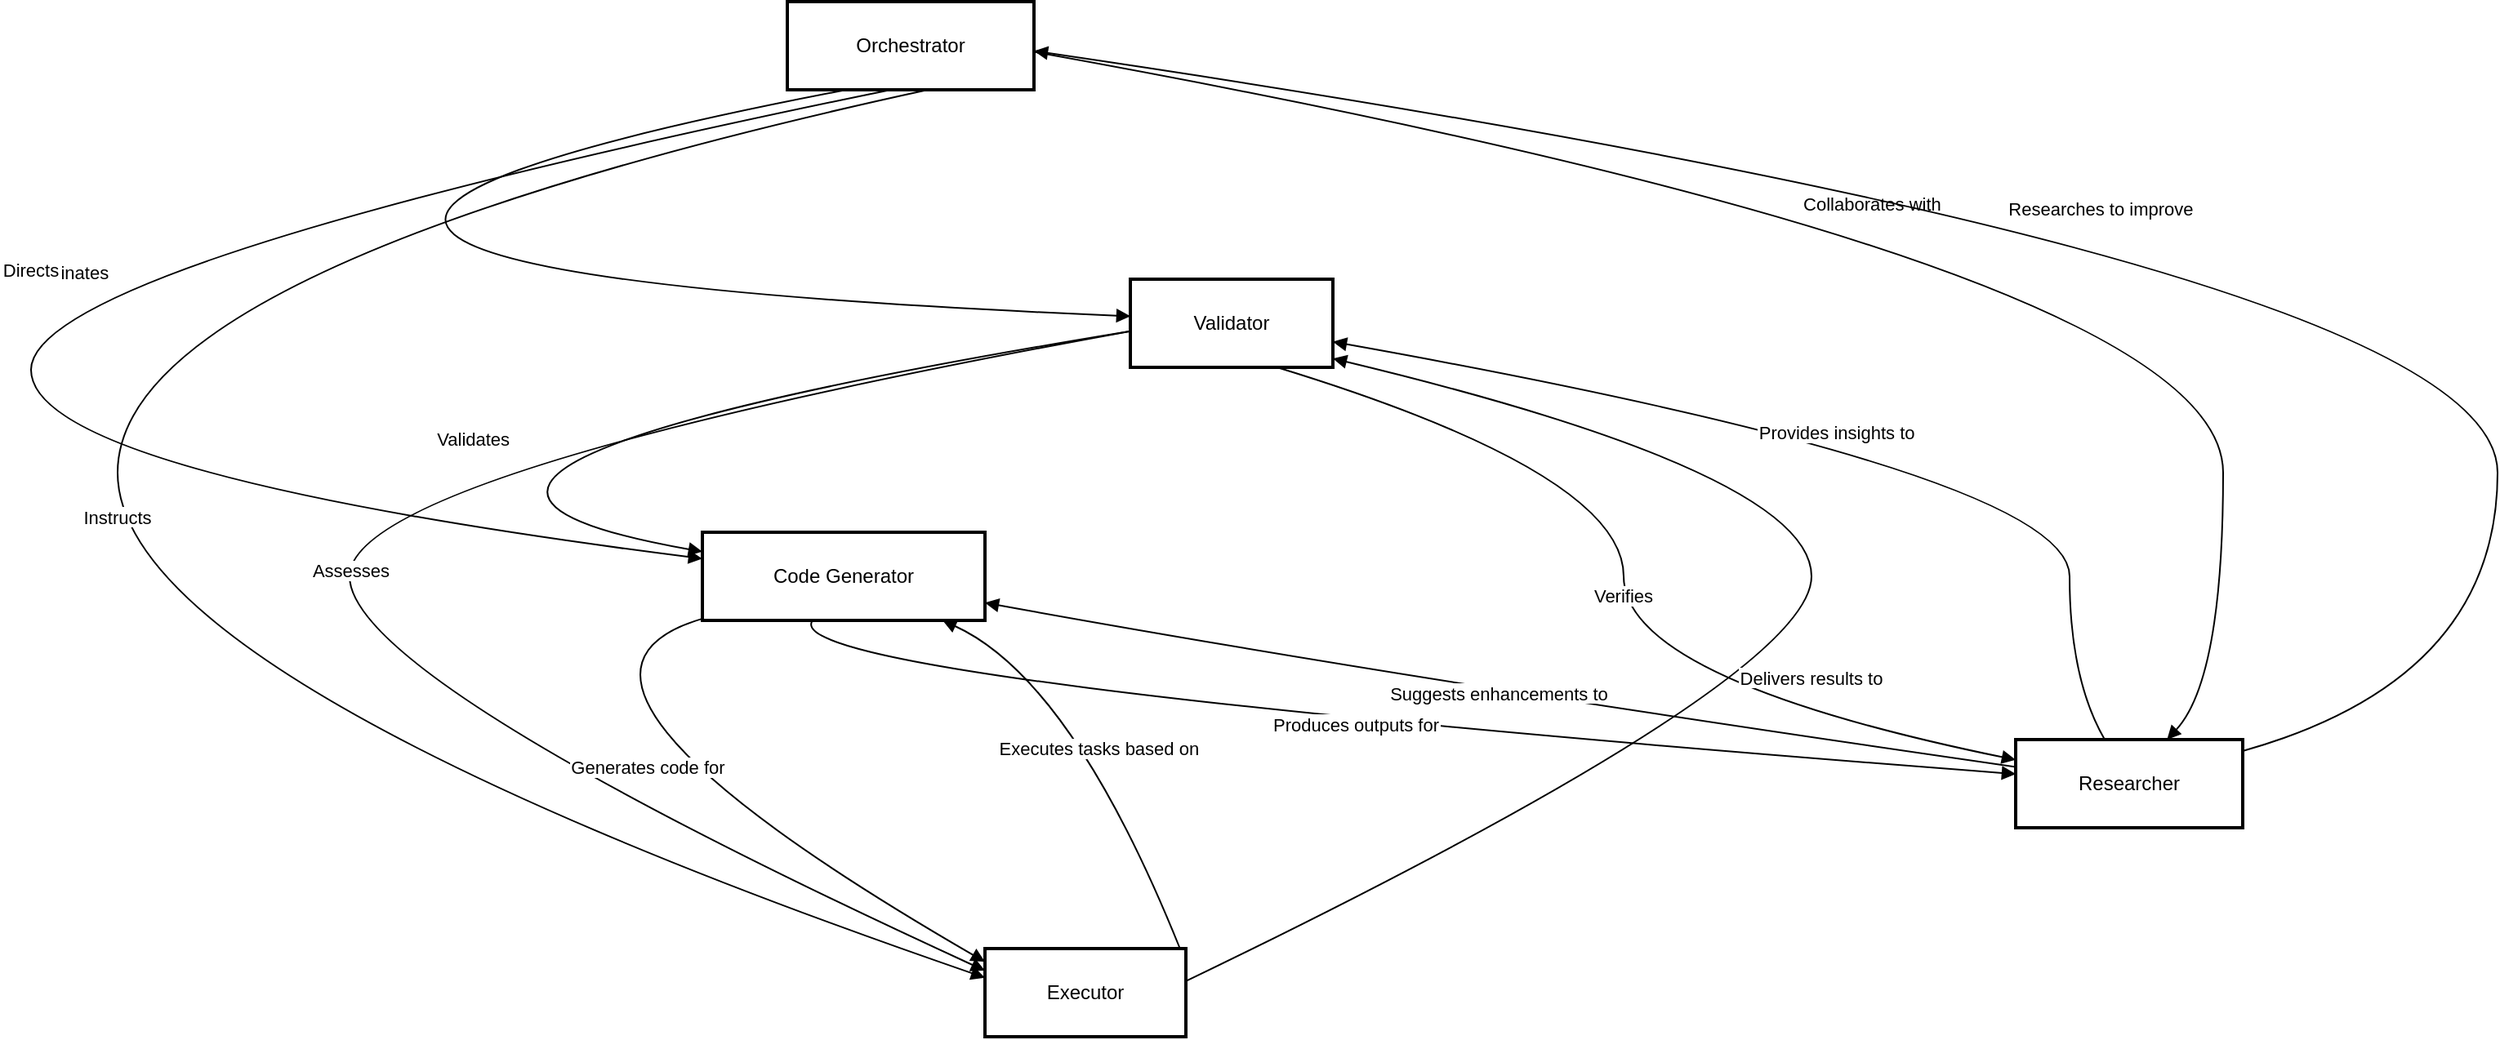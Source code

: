 <mxfile version="26.1.0">
  <diagram name="Page-1" id="Xh_p26YmJaB4OydXEduj">
    <mxGraphModel dx="1034" dy="1039" grid="1" gridSize="10" guides="1" tooltips="1" connect="1" arrows="1" fold="1" page="1" pageScale="1" pageWidth="850" pageHeight="1100" math="0" shadow="0">
      <root>
        <mxCell id="0" />
        <mxCell id="1" parent="0" />
        <mxCell id="3" value="Orchestrator" style="whiteSpace=wrap;strokeWidth=2;" parent="1" vertex="1">
          <mxGeometry x="580" y="40" width="151" height="54" as="geometry" />
        </mxCell>
        <mxCell id="4" value="Validator" style="whiteSpace=wrap;strokeWidth=2;" parent="1" vertex="1">
          <mxGeometry x="790" y="210" width="124" height="54" as="geometry" />
        </mxCell>
        <mxCell id="5" value="Code Generator" style="whiteSpace=wrap;strokeWidth=2;" parent="1" vertex="1">
          <mxGeometry x="528" y="365" width="173" height="54" as="geometry" />
        </mxCell>
        <mxCell id="6" value="Executor" style="whiteSpace=wrap;strokeWidth=2;" parent="1" vertex="1">
          <mxGeometry x="701" y="620" width="123" height="54" as="geometry" />
        </mxCell>
        <mxCell id="7" value="Researcher" style="whiteSpace=wrap;strokeWidth=2;" parent="1" vertex="1">
          <mxGeometry x="1332" y="492" width="139" height="54" as="geometry" />
        </mxCell>
        <mxCell id="13" value="Coordinates" style="curved=1;startArrow=none;endArrow=block;exitX=0.24;exitY=1;entryX=0;entryY=0.42;" parent="1" source="3" target="4" edge="1">
          <mxGeometry relative="1" as="geometry">
            <Array as="points">
              <mxPoint x="53" y="202" />
            </Array>
          </mxGeometry>
        </mxCell>
        <mxCell id="14" value="Directs" style="curved=1;startArrow=none;endArrow=block;exitX=0.42;exitY=1;entryX=0;entryY=0.3;" parent="1" source="3" target="5" edge="1">
          <mxGeometry relative="1" as="geometry">
            <Array as="points">
              <mxPoint x="117" y="202" />
              <mxPoint x="117" y="329" />
            </Array>
          </mxGeometry>
        </mxCell>
        <mxCell id="15" value="Instructs" style="curved=1;startArrow=none;endArrow=block;exitX=0.57;exitY=1;entryX=0;entryY=0.33;" parent="1" source="3" target="6" edge="1">
          <mxGeometry relative="1" as="geometry">
            <Array as="points">
              <mxPoint x="170" y="202" />
              <mxPoint x="170" y="455" />
            </Array>
          </mxGeometry>
        </mxCell>
        <mxCell id="16" value="Collaborates with" style="curved=1;startArrow=none;endArrow=block;exitX=1;exitY=0.57;entryX=0.67;entryY=-0.01;" parent="1" source="3" target="7" edge="1">
          <mxGeometry relative="1" as="geometry">
            <Array as="points">
              <mxPoint x="1459" y="202" />
              <mxPoint x="1459" y="455" />
            </Array>
          </mxGeometry>
        </mxCell>
        <mxCell id="17" value="Validates" style="curved=1;startArrow=none;endArrow=block;exitX=0;exitY=0.59;entryX=0;entryY=0.22;" parent="1" source="4" target="5" edge="1">
          <mxGeometry relative="1" as="geometry">
            <Array as="points">
              <mxPoint x="257" y="329" />
            </Array>
          </mxGeometry>
        </mxCell>
        <mxCell id="18" value="Assesses" style="curved=1;startArrow=none;endArrow=block;exitX=0;exitY=0.59;entryX=0;entryY=0.25;" parent="1" source="4" target="6" edge="1">
          <mxGeometry x="0.046" y="1" relative="1" as="geometry">
            <Array as="points">
              <mxPoint x="312" y="329" />
              <mxPoint x="312" y="455" />
            </Array>
            <mxPoint y="1" as="offset" />
          </mxGeometry>
        </mxCell>
        <mxCell id="19" value="Verifies" style="curved=1;startArrow=none;endArrow=block;exitX=0.72;exitY=0.99;entryX=0;entryY=0.23;" parent="1" source="4" target="7" edge="1">
          <mxGeometry relative="1" as="geometry">
            <Array as="points">
              <mxPoint x="1092" y="329" />
              <mxPoint x="1092" y="455" />
            </Array>
          </mxGeometry>
        </mxCell>
        <mxCell id="20" value="Generates code for" style="curved=1;startArrow=none;endArrow=block;exitX=0;exitY=0.98;entryX=0;entryY=0.15;" parent="1" source="5" target="6" edge="1">
          <mxGeometry relative="1" as="geometry">
            <Array as="points">
              <mxPoint x="402" y="455" />
            </Array>
          </mxGeometry>
        </mxCell>
        <mxCell id="21" value="Produces outputs for" style="curved=1;startArrow=none;endArrow=block;exitX=0.39;exitY=1;entryX=0;entryY=0.39;" parent="1" source="5" target="7" edge="1">
          <mxGeometry relative="1" as="geometry">
            <Array as="points">
              <mxPoint x="569" y="455" />
            </Array>
          </mxGeometry>
        </mxCell>
        <mxCell id="22" value="Executes tasks based on" style="curved=1;startArrow=none;endArrow=block;exitX=0.98;exitY=-0.01;entryX=0.85;entryY=1;" parent="1" source="6" target="5" edge="1">
          <mxGeometry relative="1" as="geometry">
            <Array as="points">
              <mxPoint x="754" y="455" />
            </Array>
          </mxGeometry>
        </mxCell>
        <mxCell id="23" value="Delivers results to" style="curved=1;startArrow=none;endArrow=block;exitX=1;exitY=0.37;entryX=1;entryY=0.9;" parent="1" source="6" target="4" edge="1">
          <mxGeometry relative="1" as="geometry">
            <Array as="points">
              <mxPoint x="1207" y="455" />
              <mxPoint x="1207" y="329" />
            </Array>
          </mxGeometry>
        </mxCell>
        <mxCell id="24" value="Researches to improve" style="curved=1;startArrow=none;endArrow=block;exitX=1;exitY=0.13;entryX=1;entryY=0.56;" parent="1" source="7" target="3" edge="1">
          <mxGeometry relative="1" as="geometry">
            <Array as="points">
              <mxPoint x="1627" y="455" />
              <mxPoint x="1627" y="202" />
            </Array>
          </mxGeometry>
        </mxCell>
        <mxCell id="25" value="Provides insights to" style="curved=1;startArrow=none;endArrow=block;exitX=0.39;exitY=-0.01;entryX=1;entryY=0.71;" parent="1" source="7" target="4" edge="1">
          <mxGeometry relative="1" as="geometry">
            <Array as="points">
              <mxPoint x="1365" y="455" />
              <mxPoint x="1365" y="329" />
            </Array>
          </mxGeometry>
        </mxCell>
        <mxCell id="26" value="Suggests enhancements to" style="curved=1;startArrow=none;endArrow=block;exitX=0;exitY=0.31;entryX=1;entryY=0.8;" parent="1" source="7" target="5" edge="1">
          <mxGeometry relative="1" as="geometry">
            <Array as="points">
              <mxPoint x="958" y="455" />
            </Array>
          </mxGeometry>
        </mxCell>
      </root>
    </mxGraphModel>
  </diagram>
</mxfile>
